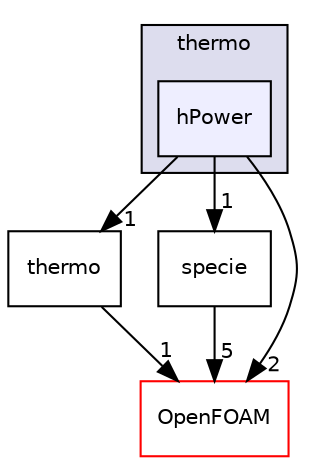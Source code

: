 digraph "src/thermophysicalModels/specie/thermo/hPower" {
  bgcolor=transparent;
  compound=true
  node [ fontsize="10", fontname="Helvetica"];
  edge [ labelfontsize="10", labelfontname="Helvetica"];
  subgraph clusterdir_52d55d2fbf4a26d00084c41bddaf4722 {
    graph [ bgcolor="#ddddee", pencolor="black", label="thermo" fontname="Helvetica", fontsize="10", URL="dir_52d55d2fbf4a26d00084c41bddaf4722.html"]
  dir_2a1b7be1f3eddcb3c71df8b25b12f447 [shape=box, label="hPower", style="filled", fillcolor="#eeeeff", pencolor="black", URL="dir_2a1b7be1f3eddcb3c71df8b25b12f447.html"];
  }
  dir_4fae2ea2c8dcc023a9e578c2e1df344b [shape=box label="thermo" URL="dir_4fae2ea2c8dcc023a9e578c2e1df344b.html"];
  dir_0a4039949b5e30fbb8957147ecb4e7fe [shape=box label="specie" URL="dir_0a4039949b5e30fbb8957147ecb4e7fe.html"];
  dir_c5473ff19b20e6ec4dfe5c310b3778a8 [shape=box label="OpenFOAM" color="red" URL="dir_c5473ff19b20e6ec4dfe5c310b3778a8.html"];
  dir_4fae2ea2c8dcc023a9e578c2e1df344b->dir_c5473ff19b20e6ec4dfe5c310b3778a8 [headlabel="1", labeldistance=1.5 headhref="dir_003400_002151.html"];
  dir_0a4039949b5e30fbb8957147ecb4e7fe->dir_c5473ff19b20e6ec4dfe5c310b3778a8 [headlabel="5", labeldistance=1.5 headhref="dir_003864_002151.html"];
  dir_2a1b7be1f3eddcb3c71df8b25b12f447->dir_4fae2ea2c8dcc023a9e578c2e1df344b [headlabel="1", labeldistance=1.5 headhref="dir_003873_003400.html"];
  dir_2a1b7be1f3eddcb3c71df8b25b12f447->dir_0a4039949b5e30fbb8957147ecb4e7fe [headlabel="1", labeldistance=1.5 headhref="dir_003873_003864.html"];
  dir_2a1b7be1f3eddcb3c71df8b25b12f447->dir_c5473ff19b20e6ec4dfe5c310b3778a8 [headlabel="2", labeldistance=1.5 headhref="dir_003873_002151.html"];
}

